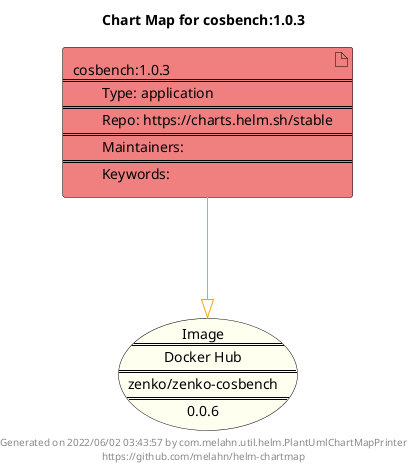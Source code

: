 @startuml
skinparam linetype ortho
skinparam backgroundColor white
skinparam usecaseBorderColor black
skinparam usecaseArrowColor LightSlateGray
skinparam artifactBorderColor black
skinparam artifactArrowColor LightSlateGray

title Chart Map for cosbench:1.0.3

'There is one referenced Helm Chart
artifact "cosbench:1.0.3\n====\n\tType: application\n====\n\tRepo: https://charts.helm.sh/stable\n====\n\tMaintainers: \n====\n\tKeywords: " as cosbench_1_0_3 #LightCoral

'There is one referenced Docker Image
usecase "Image\n====\nDocker Hub\n====\nzenko/zenko-cosbench\n====\n0.0.6" as zenko_zenko_cosbench_0_0_6 #Ivory

'Chart Dependencies
cosbench_1_0_3--[#orange]-|>zenko_zenko_cosbench_0_0_6

center footer Generated on 2022/06/02 03:43:57 by com.melahn.util.helm.PlantUmlChartMapPrinter\nhttps://github.com/melahn/helm-chartmap
@enduml

